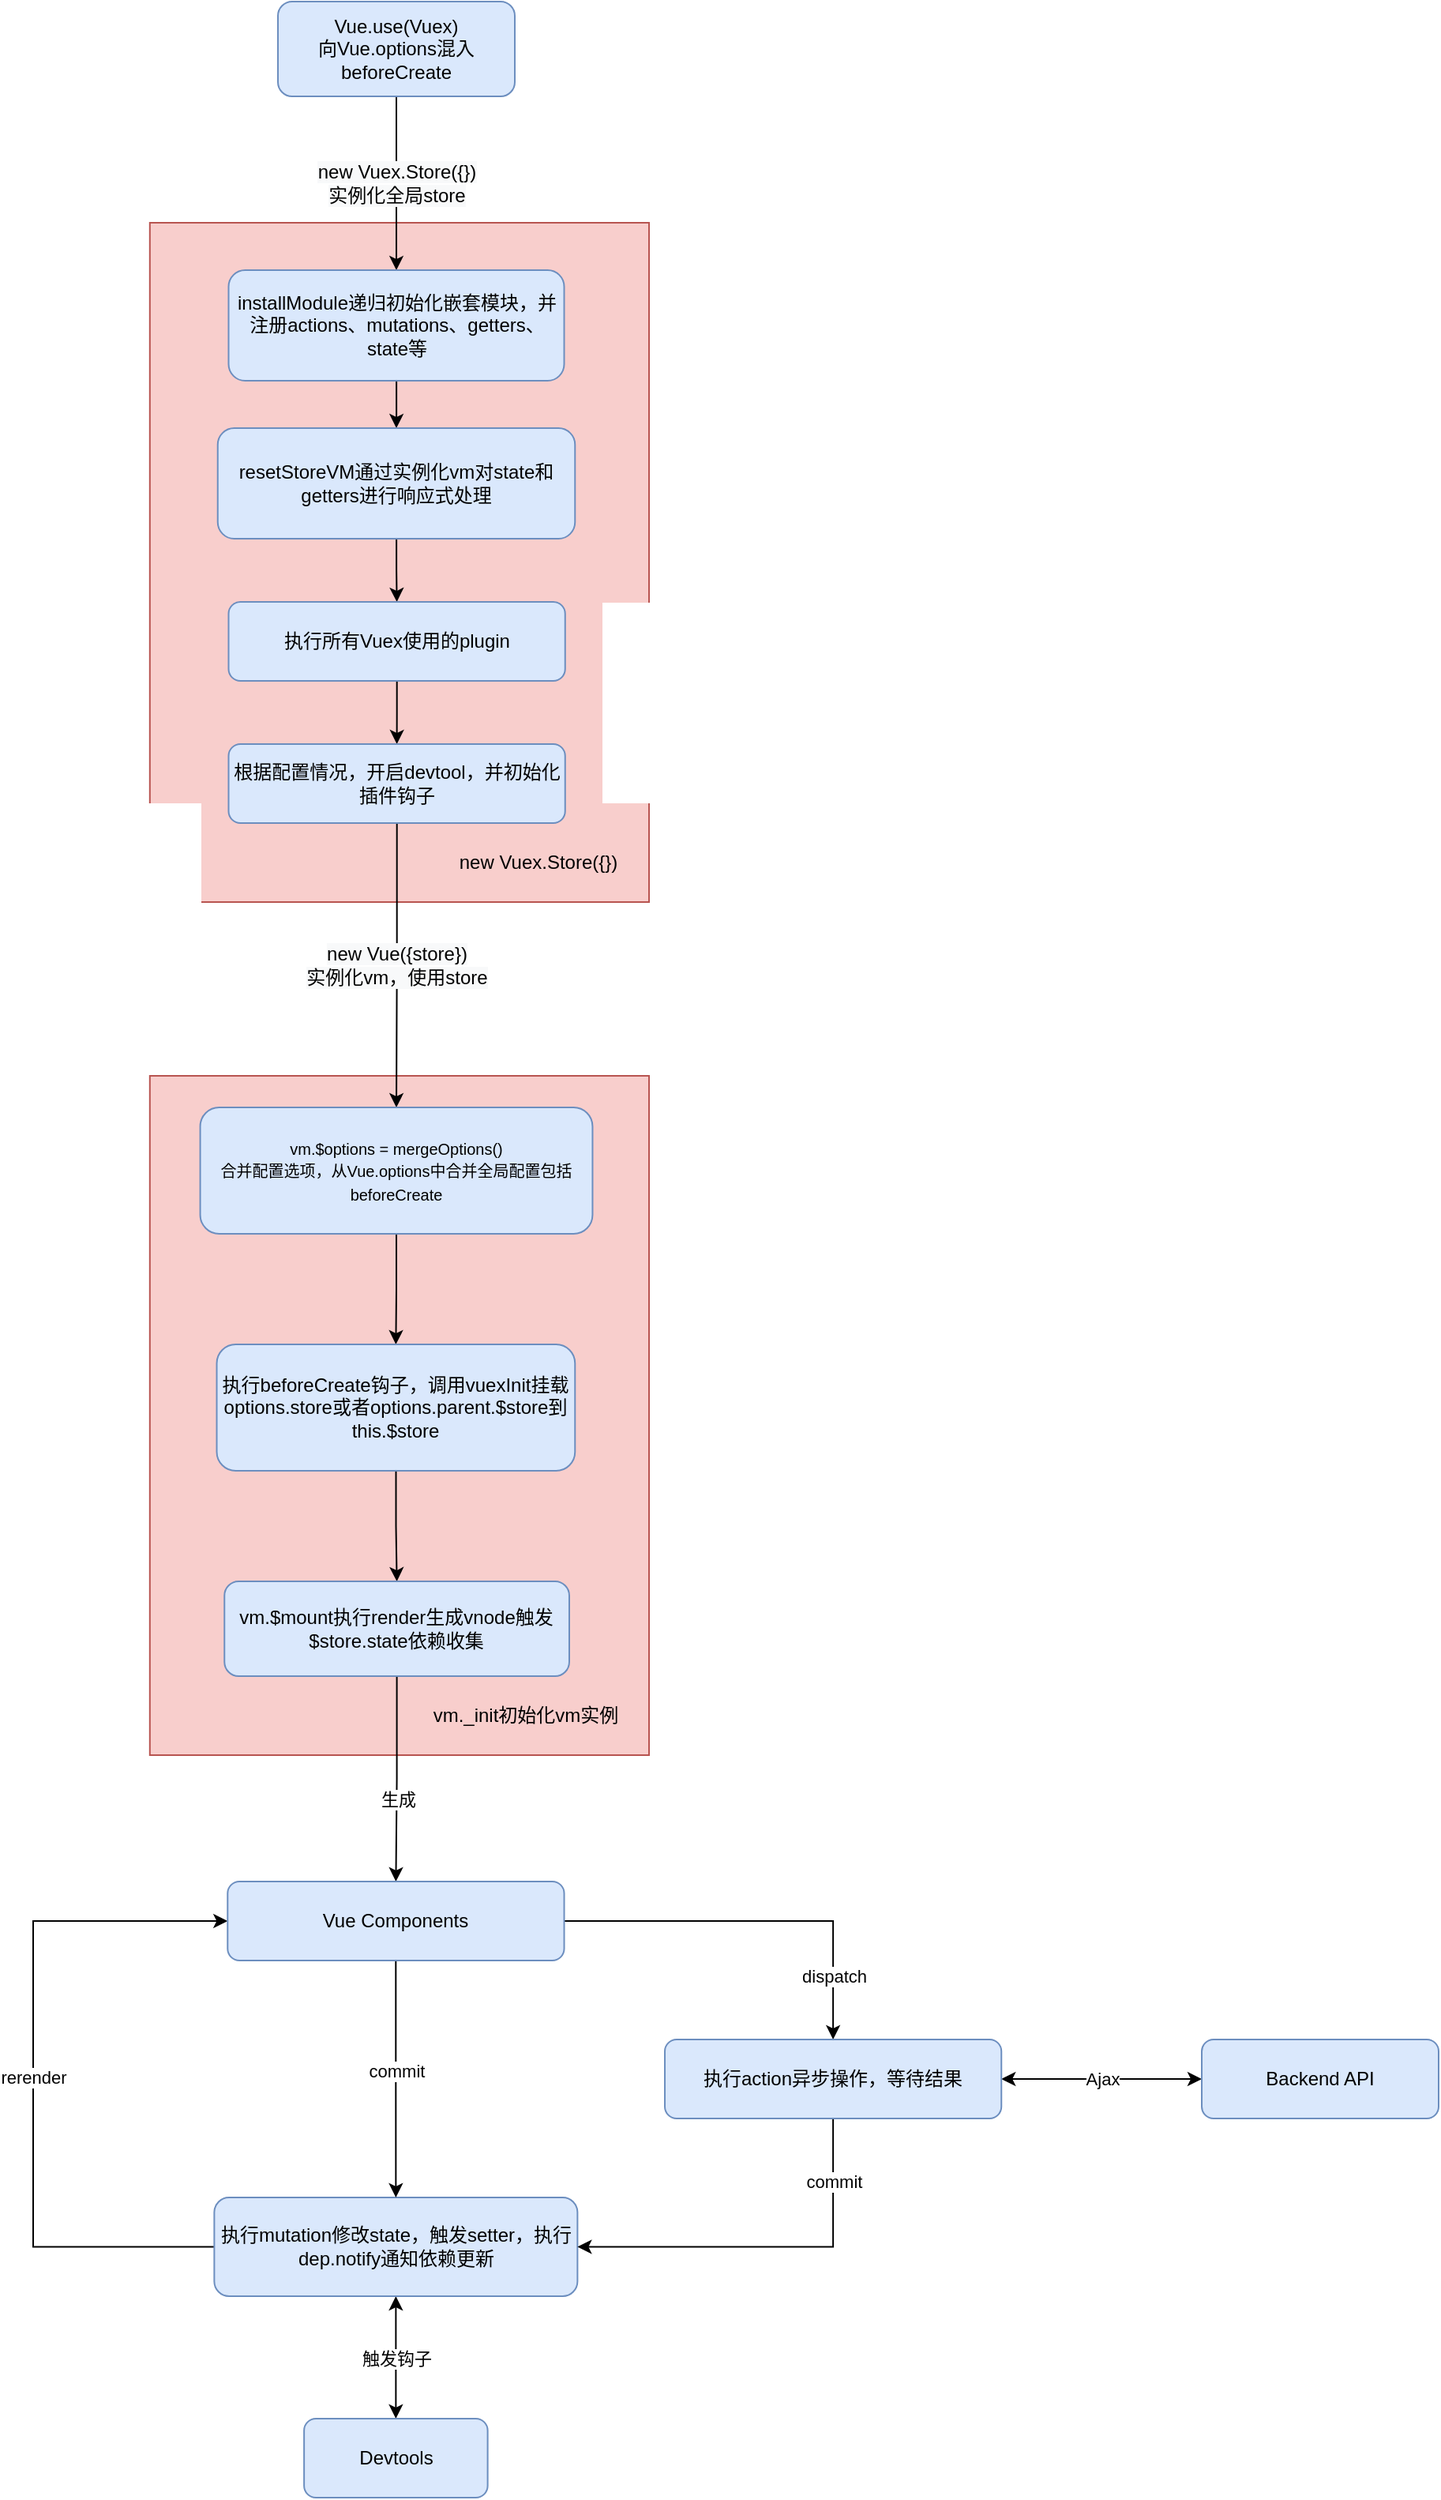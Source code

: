 <mxfile version="14.7.1" type="github">
  <diagram id="eAi_wBPh36heo7Y1uhGe" name="第 1 页">
    <mxGraphModel dx="1058" dy="655" grid="1" gridSize="10" guides="1" tooltips="1" connect="1" arrows="1" fold="1" page="1" pageScale="1" pageWidth="1527" pageHeight="3069" math="0" shadow="0">
      <root>
        <mxCell id="0" />
        <mxCell id="1" parent="0" />
        <mxCell id="OdZLdCP_P9DA4xVhO7JY-18" value="" style="rounded=0;whiteSpace=wrap;html=1;fillColor=#f8cecc;strokeColor=#b85450;" vertex="1" parent="1">
          <mxGeometry x="563.9" y="860" width="316.1" height="430" as="geometry" />
        </mxCell>
        <mxCell id="OdZLdCP_P9DA4xVhO7JY-9" value="" style="rounded=0;whiteSpace=wrap;html=1;fillColor=#f8cecc;strokeColor=#b85450;" vertex="1" parent="1">
          <mxGeometry x="563.9" y="320" width="316.1" height="430" as="geometry" />
        </mxCell>
        <mxCell id="OdZLdCP_P9DA4xVhO7JY-4" value="&lt;span style=&quot;font-size: 12px ; background-color: rgb(248 , 249 , 250)&quot;&gt;new Vuex.Store({})&lt;/span&gt;&lt;br style=&quot;font-size: 12px ; background-color: rgb(248 , 249 , 250)&quot;&gt;&lt;span style=&quot;font-size: 12px ; background-color: rgb(248 , 249 , 250)&quot;&gt;实例化全局store&lt;/span&gt;" style="edgeStyle=orthogonalEdgeStyle;rounded=0;orthogonalLoop=1;jettySize=auto;html=1;entryX=0.5;entryY=0;entryDx=0;entryDy=0;" edge="1" parent="1" source="OdZLdCP_P9DA4xVhO7JY-2" target="OdZLdCP_P9DA4xVhO7JY-6">
          <mxGeometry relative="1" as="geometry">
            <mxPoint x="720" y="325" as="targetPoint" />
          </mxGeometry>
        </mxCell>
        <mxCell id="OdZLdCP_P9DA4xVhO7JY-2" value="Vue.use(Vuex)&lt;br&gt;向Vue.options混入beforeCreate" style="rounded=1;whiteSpace=wrap;html=1;fillColor=#dae8fc;strokeColor=#6c8ebf;" vertex="1" parent="1">
          <mxGeometry x="645" y="180" width="150" height="60" as="geometry" />
        </mxCell>
        <mxCell id="OdZLdCP_P9DA4xVhO7JY-11" style="edgeStyle=orthogonalEdgeStyle;rounded=0;orthogonalLoop=1;jettySize=auto;html=1;entryX=0.5;entryY=0;entryDx=0;entryDy=0;" edge="1" parent="1" source="OdZLdCP_P9DA4xVhO7JY-6" target="OdZLdCP_P9DA4xVhO7JY-10">
          <mxGeometry relative="1" as="geometry" />
        </mxCell>
        <mxCell id="OdZLdCP_P9DA4xVhO7JY-6" value="installModule递归初始化嵌套模块，并注册actions、mutations、getters、state等" style="rounded=1;whiteSpace=wrap;html=1;fillColor=#dae8fc;strokeColor=#6c8ebf;" vertex="1" parent="1">
          <mxGeometry x="613.75" y="350" width="212.5" height="70" as="geometry" />
        </mxCell>
        <mxCell id="OdZLdCP_P9DA4xVhO7JY-13" style="edgeStyle=orthogonalEdgeStyle;rounded=0;orthogonalLoop=1;jettySize=auto;html=1;entryX=0.5;entryY=0;entryDx=0;entryDy=0;" edge="1" parent="1" source="OdZLdCP_P9DA4xVhO7JY-10" target="OdZLdCP_P9DA4xVhO7JY-12">
          <mxGeometry relative="1" as="geometry" />
        </mxCell>
        <mxCell id="OdZLdCP_P9DA4xVhO7JY-10" value="resetStoreVM通过实例化vm对state和getters进行响应式处理" style="rounded=1;whiteSpace=wrap;html=1;fillColor=#dae8fc;strokeColor=#6c8ebf;" vertex="1" parent="1">
          <mxGeometry x="606.88" y="450" width="226.25" height="70" as="geometry" />
        </mxCell>
        <mxCell id="OdZLdCP_P9DA4xVhO7JY-15" style="edgeStyle=orthogonalEdgeStyle;rounded=0;orthogonalLoop=1;jettySize=auto;html=1;entryX=0.5;entryY=0;entryDx=0;entryDy=0;" edge="1" parent="1" source="OdZLdCP_P9DA4xVhO7JY-12" target="OdZLdCP_P9DA4xVhO7JY-14">
          <mxGeometry relative="1" as="geometry" />
        </mxCell>
        <mxCell id="OdZLdCP_P9DA4xVhO7JY-12" value="执行所有Vuex使用的plugin" style="rounded=1;whiteSpace=wrap;html=1;fillColor=#dae8fc;strokeColor=#6c8ebf;" vertex="1" parent="1">
          <mxGeometry x="613.75" y="560" width="213.12" height="50" as="geometry" />
        </mxCell>
        <mxCell id="OdZLdCP_P9DA4xVhO7JY-17" value="&lt;span style=&quot;font-size: 12px ; background-color: rgb(248 , 249 , 250)&quot;&gt;new Vue({store})&lt;/span&gt;&lt;br style=&quot;font-size: 12px ; background-color: rgb(248 , 249 , 250)&quot;&gt;&lt;span style=&quot;font-size: 12px ; background-color: rgb(248 , 249 , 250)&quot;&gt;实例化vm，使用store&lt;/span&gt;" style="edgeStyle=orthogonalEdgeStyle;rounded=0;orthogonalLoop=1;jettySize=auto;html=1;" edge="1" parent="1" source="OdZLdCP_P9DA4xVhO7JY-14" target="OdZLdCP_P9DA4xVhO7JY-20">
          <mxGeometry relative="1" as="geometry">
            <mxPoint x="720" y="920" as="targetPoint" />
          </mxGeometry>
        </mxCell>
        <mxCell id="OdZLdCP_P9DA4xVhO7JY-14" value="根据配置情况，开启devtool，并初始化插件钩子" style="rounded=1;whiteSpace=wrap;html=1;fillColor=#dae8fc;strokeColor=#6c8ebf;" vertex="1" parent="1">
          <mxGeometry x="613.75" y="650" width="213.12" height="50" as="geometry" />
        </mxCell>
        <mxCell id="OdZLdCP_P9DA4xVhO7JY-16" value="new Vuex.Store({})" style="text;html=1;strokeColor=none;fillColor=none;align=center;verticalAlign=middle;whiteSpace=wrap;rounded=0;" vertex="1" parent="1">
          <mxGeometry x="740" y="710" width="140" height="30" as="geometry" />
        </mxCell>
        <mxCell id="OdZLdCP_P9DA4xVhO7JY-35" value="rerender" style="edgeStyle=orthogonalEdgeStyle;rounded=0;orthogonalLoop=1;jettySize=auto;html=1;entryX=0;entryY=0.5;entryDx=0;entryDy=0;" edge="1" parent="1" source="OdZLdCP_P9DA4xVhO7JY-19" target="OdZLdCP_P9DA4xVhO7JY-26">
          <mxGeometry relative="1" as="geometry">
            <Array as="points">
              <mxPoint x="490" y="1601" />
              <mxPoint x="490" y="1395" />
            </Array>
          </mxGeometry>
        </mxCell>
        <mxCell id="OdZLdCP_P9DA4xVhO7JY-43" value="触发钩子" style="edgeStyle=orthogonalEdgeStyle;rounded=0;orthogonalLoop=1;jettySize=auto;html=1;entryX=0.5;entryY=0;entryDx=0;entryDy=0;startArrow=classic;startFill=1;" edge="1" parent="1" source="OdZLdCP_P9DA4xVhO7JY-19" target="OdZLdCP_P9DA4xVhO7JY-42">
          <mxGeometry relative="1" as="geometry" />
        </mxCell>
        <mxCell id="OdZLdCP_P9DA4xVhO7JY-19" value="执行mutation修改state，触发setter，执行dep.notify通知依赖更新" style="rounded=1;whiteSpace=wrap;html=1;fillColor=#dae8fc;strokeColor=#6c8ebf;" vertex="1" parent="1">
          <mxGeometry x="604.69" y="1570" width="230" height="62.5" as="geometry" />
        </mxCell>
        <mxCell id="OdZLdCP_P9DA4xVhO7JY-23" style="edgeStyle=orthogonalEdgeStyle;rounded=0;orthogonalLoop=1;jettySize=auto;html=1;entryX=0.5;entryY=0;entryDx=0;entryDy=0;" edge="1" parent="1" source="OdZLdCP_P9DA4xVhO7JY-20" target="OdZLdCP_P9DA4xVhO7JY-22">
          <mxGeometry relative="1" as="geometry" />
        </mxCell>
        <mxCell id="OdZLdCP_P9DA4xVhO7JY-20" value="&lt;font size=&quot;1&quot;&gt;vm.$options = mergeOptions()&lt;br&gt;合并配置选项，从Vue.options中合并全局配置包括beforeCreate&lt;br&gt;&lt;/font&gt;" style="rounded=1;whiteSpace=wrap;html=1;fillColor=#dae8fc;strokeColor=#6c8ebf;" vertex="1" parent="1">
          <mxGeometry x="595.78" y="880" width="248.44" height="80" as="geometry" />
        </mxCell>
        <mxCell id="OdZLdCP_P9DA4xVhO7JY-21" value="vm._init初始化vm实例" style="text;html=1;strokeColor=none;fillColor=none;align=center;verticalAlign=middle;whiteSpace=wrap;rounded=0;" vertex="1" parent="1">
          <mxGeometry x="724" y="1250" width="156" height="30" as="geometry" />
        </mxCell>
        <mxCell id="OdZLdCP_P9DA4xVhO7JY-25" style="edgeStyle=orthogonalEdgeStyle;rounded=0;orthogonalLoop=1;jettySize=auto;html=1;entryX=0.5;entryY=0;entryDx=0;entryDy=0;" edge="1" parent="1" source="OdZLdCP_P9DA4xVhO7JY-22" target="OdZLdCP_P9DA4xVhO7JY-24">
          <mxGeometry relative="1" as="geometry" />
        </mxCell>
        <mxCell id="OdZLdCP_P9DA4xVhO7JY-22" value="执行beforeCreate钩子，调用vuexInit挂载options.store或者options.parent.$store到this.$store" style="rounded=1;whiteSpace=wrap;html=1;fillColor=#dae8fc;strokeColor=#6c8ebf;" vertex="1" parent="1">
          <mxGeometry x="606.26" y="1030" width="226.87" height="80" as="geometry" />
        </mxCell>
        <mxCell id="OdZLdCP_P9DA4xVhO7JY-27" style="edgeStyle=orthogonalEdgeStyle;rounded=0;orthogonalLoop=1;jettySize=auto;html=1;entryX=0.5;entryY=0;entryDx=0;entryDy=0;" edge="1" parent="1" source="OdZLdCP_P9DA4xVhO7JY-24" target="OdZLdCP_P9DA4xVhO7JY-26">
          <mxGeometry relative="1" as="geometry" />
        </mxCell>
        <mxCell id="OdZLdCP_P9DA4xVhO7JY-28" value="生成" style="edgeLabel;html=1;align=center;verticalAlign=middle;resizable=0;points=[];" vertex="1" connectable="0" parent="OdZLdCP_P9DA4xVhO7JY-27">
          <mxGeometry x="0.195" y="1" relative="1" as="geometry">
            <mxPoint as="offset" />
          </mxGeometry>
        </mxCell>
        <mxCell id="OdZLdCP_P9DA4xVhO7JY-24" value="vm.$mount执行render生成vnode触发$store.state依赖收集" style="rounded=1;whiteSpace=wrap;html=1;fillColor=#dae8fc;strokeColor=#6c8ebf;" vertex="1" parent="1">
          <mxGeometry x="611.13" y="1180" width="218.36" height="60" as="geometry" />
        </mxCell>
        <mxCell id="OdZLdCP_P9DA4xVhO7JY-32" style="edgeStyle=orthogonalEdgeStyle;rounded=0;orthogonalLoop=1;jettySize=auto;html=1;entryX=0.5;entryY=0;entryDx=0;entryDy=0;" edge="1" parent="1" source="OdZLdCP_P9DA4xVhO7JY-26" target="OdZLdCP_P9DA4xVhO7JY-19">
          <mxGeometry relative="1" as="geometry" />
        </mxCell>
        <mxCell id="OdZLdCP_P9DA4xVhO7JY-34" value="commit" style="edgeLabel;html=1;align=center;verticalAlign=middle;resizable=0;points=[];" vertex="1" connectable="0" parent="OdZLdCP_P9DA4xVhO7JY-32">
          <mxGeometry x="0.281" y="1" relative="1" as="geometry">
            <mxPoint x="-1" y="-26" as="offset" />
          </mxGeometry>
        </mxCell>
        <mxCell id="OdZLdCP_P9DA4xVhO7JY-36" style="edgeStyle=orthogonalEdgeStyle;rounded=0;orthogonalLoop=1;jettySize=auto;html=1;" edge="1" parent="1" source="OdZLdCP_P9DA4xVhO7JY-26" target="OdZLdCP_P9DA4xVhO7JY-30">
          <mxGeometry relative="1" as="geometry" />
        </mxCell>
        <mxCell id="OdZLdCP_P9DA4xVhO7JY-37" value="dispatch" style="edgeLabel;html=1;align=center;verticalAlign=middle;resizable=0;points=[];" vertex="1" connectable="0" parent="OdZLdCP_P9DA4xVhO7JY-36">
          <mxGeometry x="0.044" y="1" relative="1" as="geometry">
            <mxPoint x="42" y="36" as="offset" />
          </mxGeometry>
        </mxCell>
        <mxCell id="OdZLdCP_P9DA4xVhO7JY-26" value="Vue Components" style="rounded=1;whiteSpace=wrap;html=1;fillColor=#dae8fc;strokeColor=#6c8ebf;" vertex="1" parent="1">
          <mxGeometry x="613.14" y="1370" width="213.12" height="50" as="geometry" />
        </mxCell>
        <mxCell id="OdZLdCP_P9DA4xVhO7JY-38" style="edgeStyle=orthogonalEdgeStyle;rounded=0;orthogonalLoop=1;jettySize=auto;html=1;entryX=1;entryY=0.5;entryDx=0;entryDy=0;" edge="1" parent="1" source="OdZLdCP_P9DA4xVhO7JY-30" target="OdZLdCP_P9DA4xVhO7JY-19">
          <mxGeometry relative="1" as="geometry">
            <Array as="points">
              <mxPoint x="997" y="1601" />
            </Array>
          </mxGeometry>
        </mxCell>
        <mxCell id="OdZLdCP_P9DA4xVhO7JY-39" value="commit" style="edgeLabel;html=1;align=center;verticalAlign=middle;resizable=0;points=[];" vertex="1" connectable="0" parent="OdZLdCP_P9DA4xVhO7JY-38">
          <mxGeometry x="-0.476" y="-3" relative="1" as="geometry">
            <mxPoint x="3" y="-24" as="offset" />
          </mxGeometry>
        </mxCell>
        <mxCell id="OdZLdCP_P9DA4xVhO7JY-41" value="Ajax" style="edgeStyle=orthogonalEdgeStyle;rounded=0;orthogonalLoop=1;jettySize=auto;html=1;entryX=0;entryY=0.5;entryDx=0;entryDy=0;startArrow=classic;startFill=1;" edge="1" parent="1" source="OdZLdCP_P9DA4xVhO7JY-30" target="OdZLdCP_P9DA4xVhO7JY-40">
          <mxGeometry relative="1" as="geometry" />
        </mxCell>
        <mxCell id="OdZLdCP_P9DA4xVhO7JY-30" value="执行action异步操作，等待结果" style="rounded=1;whiteSpace=wrap;html=1;fillColor=#dae8fc;strokeColor=#6c8ebf;" vertex="1" parent="1">
          <mxGeometry x="890" y="1470" width="213.12" height="50" as="geometry" />
        </mxCell>
        <mxCell id="OdZLdCP_P9DA4xVhO7JY-40" value="Backend API" style="rounded=1;whiteSpace=wrap;html=1;fillColor=#dae8fc;strokeColor=#6c8ebf;" vertex="1" parent="1">
          <mxGeometry x="1230" y="1470" width="150" height="50" as="geometry" />
        </mxCell>
        <mxCell id="OdZLdCP_P9DA4xVhO7JY-42" value="Devtools" style="rounded=1;whiteSpace=wrap;html=1;fillColor=#dae8fc;strokeColor=#6c8ebf;" vertex="1" parent="1">
          <mxGeometry x="661.56" y="1710" width="116.25" height="50" as="geometry" />
        </mxCell>
      </root>
    </mxGraphModel>
  </diagram>
</mxfile>

